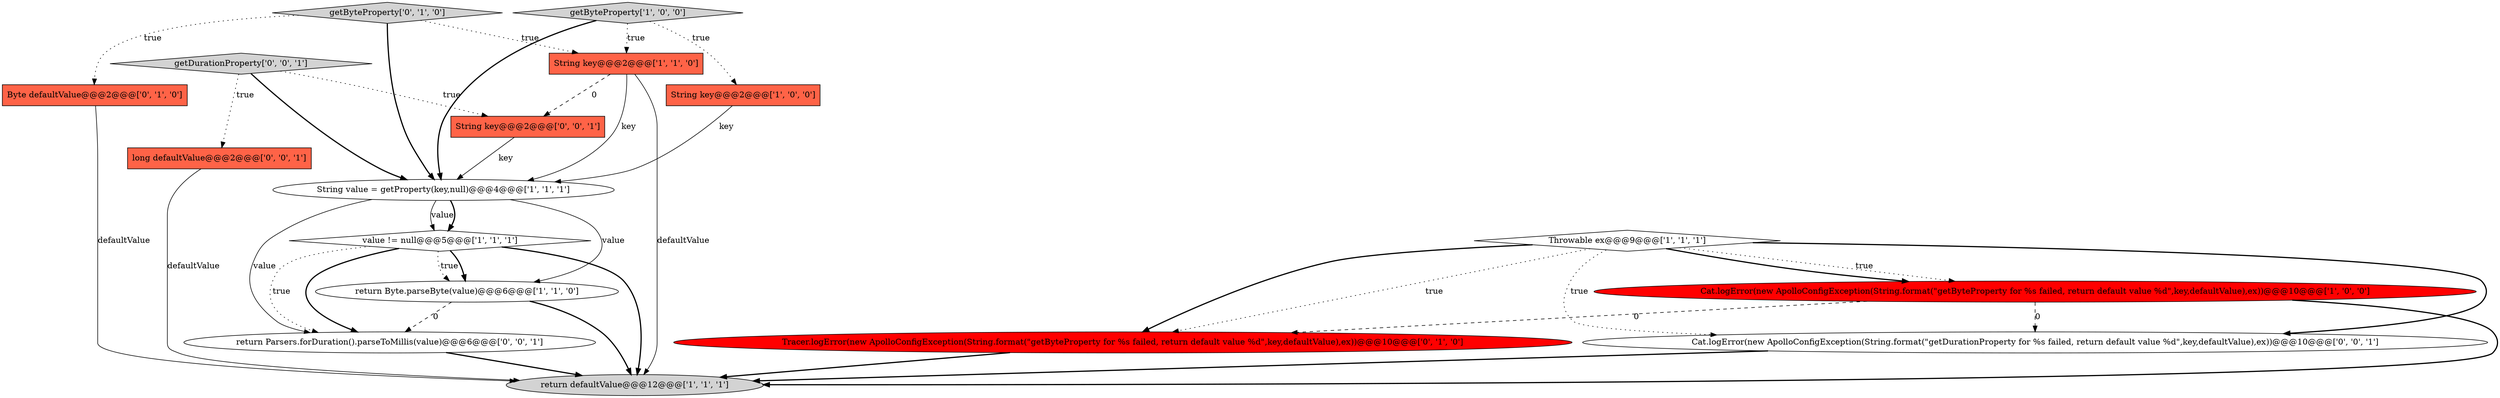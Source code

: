 digraph {
16 [style = filled, label = "return Parsers.forDuration().parseToMillis(value)@@@6@@@['0', '0', '1']", fillcolor = white, shape = ellipse image = "AAA0AAABBB3BBB"];
12 [style = filled, label = "long defaultValue@@@2@@@['0', '0', '1']", fillcolor = tomato, shape = box image = "AAA0AAABBB3BBB"];
14 [style = filled, label = "String key@@@2@@@['0', '0', '1']", fillcolor = tomato, shape = box image = "AAA0AAABBB3BBB"];
10 [style = filled, label = "Byte defaultValue@@@2@@@['0', '1', '0']", fillcolor = tomato, shape = box image = "AAA0AAABBB2BBB"];
11 [style = filled, label = "getByteProperty['0', '1', '0']", fillcolor = lightgray, shape = diamond image = "AAA0AAABBB2BBB"];
0 [style = filled, label = "getByteProperty['1', '0', '0']", fillcolor = lightgray, shape = diamond image = "AAA0AAABBB1BBB"];
7 [style = filled, label = "String key@@@2@@@['1', '1', '0']", fillcolor = tomato, shape = box image = "AAA0AAABBB1BBB"];
8 [style = filled, label = "return Byte.parseByte(value)@@@6@@@['1', '1', '0']", fillcolor = white, shape = ellipse image = "AAA0AAABBB1BBB"];
13 [style = filled, label = "getDurationProperty['0', '0', '1']", fillcolor = lightgray, shape = diamond image = "AAA0AAABBB3BBB"];
15 [style = filled, label = "Cat.logError(new ApolloConfigException(String.format(\"getDurationProperty for %s failed, return default value %d\",key,defaultValue),ex))@@@10@@@['0', '0', '1']", fillcolor = white, shape = ellipse image = "AAA0AAABBB3BBB"];
1 [style = filled, label = "String value = getProperty(key,null)@@@4@@@['1', '1', '1']", fillcolor = white, shape = ellipse image = "AAA0AAABBB1BBB"];
9 [style = filled, label = "Tracer.logError(new ApolloConfigException(String.format(\"getByteProperty for %s failed, return default value %d\",key,defaultValue),ex))@@@10@@@['0', '1', '0']", fillcolor = red, shape = ellipse image = "AAA1AAABBB2BBB"];
2 [style = filled, label = "value != null@@@5@@@['1', '1', '1']", fillcolor = white, shape = diamond image = "AAA0AAABBB1BBB"];
4 [style = filled, label = "Throwable ex@@@9@@@['1', '1', '1']", fillcolor = white, shape = diamond image = "AAA0AAABBB1BBB"];
6 [style = filled, label = "String key@@@2@@@['1', '0', '0']", fillcolor = tomato, shape = box image = "AAA0AAABBB1BBB"];
5 [style = filled, label = "Cat.logError(new ApolloConfigException(String.format(\"getByteProperty for %s failed, return default value %d\",key,defaultValue),ex))@@@10@@@['1', '0', '0']", fillcolor = red, shape = ellipse image = "AAA1AAABBB1BBB"];
3 [style = filled, label = "return defaultValue@@@12@@@['1', '1', '1']", fillcolor = lightgray, shape = ellipse image = "AAA0AAABBB1BBB"];
5->3 [style = bold, label=""];
4->9 [style = bold, label=""];
16->3 [style = bold, label=""];
4->5 [style = dotted, label="true"];
11->7 [style = dotted, label="true"];
8->16 [style = dashed, label="0"];
1->16 [style = solid, label="value"];
13->12 [style = dotted, label="true"];
11->1 [style = bold, label=""];
11->10 [style = dotted, label="true"];
7->14 [style = dashed, label="0"];
2->3 [style = bold, label=""];
8->3 [style = bold, label=""];
4->15 [style = bold, label=""];
5->9 [style = dashed, label="0"];
4->15 [style = dotted, label="true"];
1->8 [style = solid, label="value"];
15->3 [style = bold, label=""];
0->6 [style = dotted, label="true"];
7->1 [style = solid, label="key"];
2->16 [style = dotted, label="true"];
13->1 [style = bold, label=""];
12->3 [style = solid, label="defaultValue"];
1->2 [style = solid, label="value"];
0->1 [style = bold, label=""];
14->1 [style = solid, label="key"];
6->1 [style = solid, label="key"];
10->3 [style = solid, label="defaultValue"];
7->3 [style = solid, label="defaultValue"];
9->3 [style = bold, label=""];
1->2 [style = bold, label=""];
0->7 [style = dotted, label="true"];
4->9 [style = dotted, label="true"];
13->14 [style = dotted, label="true"];
5->15 [style = dashed, label="0"];
4->5 [style = bold, label=""];
2->8 [style = dotted, label="true"];
2->8 [style = bold, label=""];
2->16 [style = bold, label=""];
}
